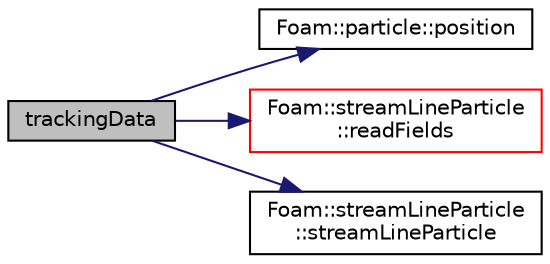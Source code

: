 digraph "trackingData"
{
  bgcolor="transparent";
  edge [fontname="Helvetica",fontsize="10",labelfontname="Helvetica",labelfontsize="10"];
  node [fontname="Helvetica",fontsize="10",shape=record];
  rankdir="LR";
  Node1 [label="trackingData",height=0.2,width=0.4,color="black", fillcolor="grey75", style="filled", fontcolor="black"];
  Node1 -> Node2 [color="midnightblue",fontsize="10",style="solid",fontname="Helvetica"];
  Node2 [label="Foam::particle::position",height=0.2,width=0.4,color="black",URL="$a01813.html#af167c3a382515b6794c6233849beecbb",tooltip="Return current particle position. "];
  Node1 -> Node3 [color="midnightblue",fontsize="10",style="solid",fontname="Helvetica"];
  Node3 [label="Foam::streamLineParticle\l::readFields",height=0.2,width=0.4,color="red",URL="$a02527.html#a6dcd4895ca674d477a9117e63ea82691",tooltip="Read. "];
  Node1 -> Node4 [color="midnightblue",fontsize="10",style="solid",fontname="Helvetica"];
  Node4 [label="Foam::streamLineParticle\l::streamLineParticle",height=0.2,width=0.4,color="black",URL="$a02527.html#ab126213bf36d7bb9e22498c92082c2af",tooltip="Construct from components. "];
}
